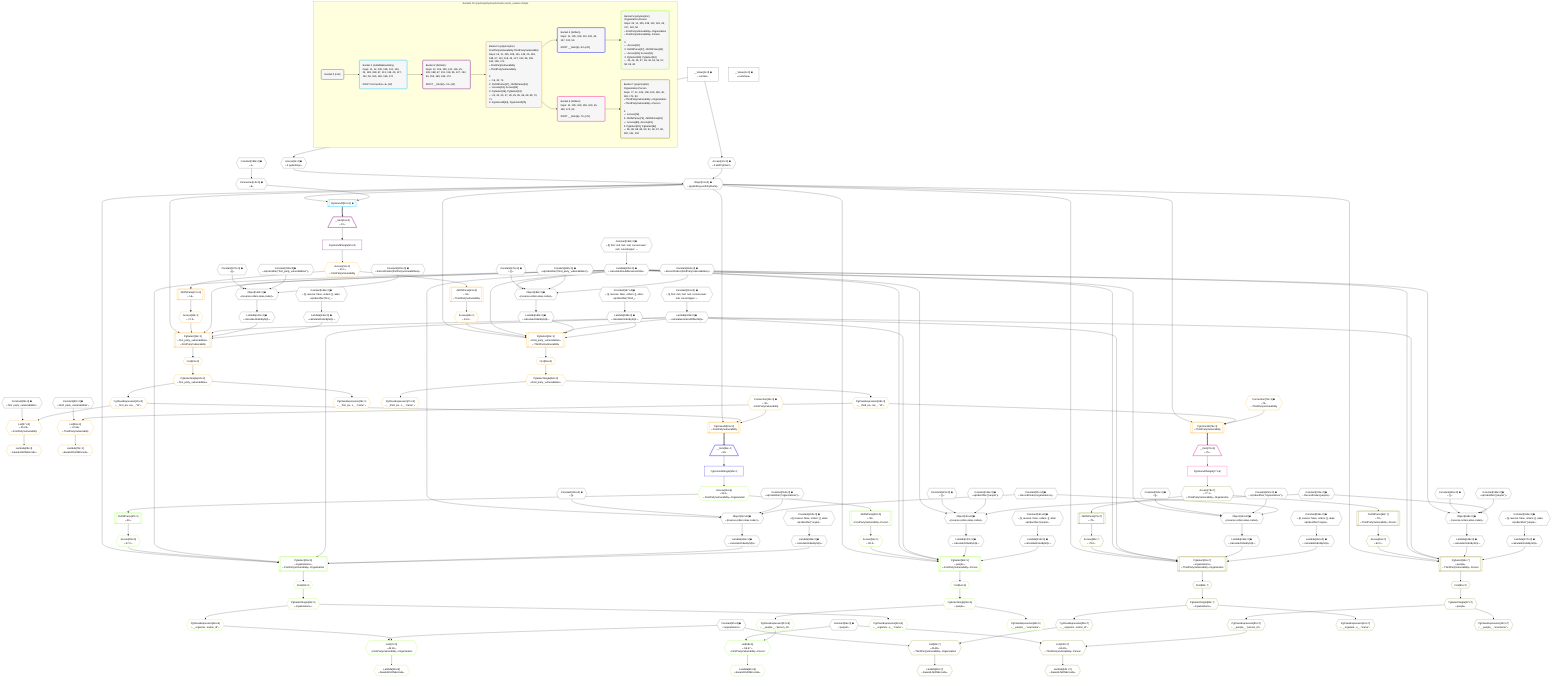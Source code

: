 %%{init: {'themeVariables': { 'fontSize': '12px'}}}%%
graph TD
    classDef path fill:#eee,stroke:#000,color:#000
    classDef plan fill:#fff,stroke-width:1px,color:#000
    classDef itemplan fill:#fff,stroke-width:2px,color:#000
    classDef unbatchedplan fill:#dff,stroke-width:1px,color:#000
    classDef sideeffectplan fill:#fcc,stroke-width:2px,color:#000
    classDef bucket fill:#f6f6f6,color:#000,stroke-width:2px,text-align:left


    %% plan dependencies
    Object112{{"Object[112∈0] ➊<br />ᐸ{reverse,orders,alias,codec}ᐳ"}}:::plan
    Lambda105{{"Lambda[105∈0] ➊<br />ᐸcalculateShouldReverseOrderᐳ"}}:::plan
    Constant109{{"Constant[109∈0] ➊<br />ᐸ[]ᐳ"}}:::plan
    Constant110{{"Constant[110∈0] ➊<br />ᐸsql.identifier(”organizations”)ᐳ"}}:::plan
    Constant111{{"Constant[111∈0] ➊<br />ᐸRecordCodec(organizations)ᐳ"}}:::plan
    Lambda105 & Constant109 & Constant110 & Constant111 --> Object112
    Object126{{"Object[126∈0] ➊<br />ᐸ{reverse,orders,alias,codec}ᐳ"}}:::plan
    Constant123{{"Constant[123∈0] ➊<br />ᐸ[]ᐳ"}}:::plan
    Constant124{{"Constant[124∈0] ➊<br />ᐸsql.identifier(”people”)ᐳ"}}:::plan
    Constant125{{"Constant[125∈0] ➊<br />ᐸRecordCodec(people)ᐳ"}}:::plan
    Lambda105 & Constant123 & Constant124 & Constant125 --> Object126
    Object140{{"Object[140∈0] ➊<br />ᐸ{reverse,orders,alias,codec}ᐳ"}}:::plan
    Constant137{{"Constant[137∈0] ➊<br />ᐸ[]ᐳ"}}:::plan
    Constant138{{"Constant[138∈0] ➊<br />ᐸsql.identifier(”first_party_vulnerabilities”)ᐳ"}}:::plan
    Constant139{{"Constant[139∈0] ➊<br />ᐸRecordCodec(firstPartyVulnerabilities)ᐳ"}}:::plan
    Lambda105 & Constant137 & Constant138 & Constant139 --> Object140
    Object154{{"Object[154∈0] ➊<br />ᐸ{reverse,orders,alias,codec}ᐳ"}}:::plan
    Constant151{{"Constant[151∈0] ➊<br />ᐸ[]ᐳ"}}:::plan
    Constant152{{"Constant[152∈0] ➊<br />ᐸsql.identifier(”organizations”)ᐳ"}}:::plan
    Lambda105 & Constant151 & Constant152 & Constant111 --> Object154
    Object168{{"Object[168∈0] ➊<br />ᐸ{reverse,orders,alias,codec}ᐳ"}}:::plan
    Constant165{{"Constant[165∈0] ➊<br />ᐸ[]ᐳ"}}:::plan
    Constant166{{"Constant[166∈0] ➊<br />ᐸsql.identifier(”people”)ᐳ"}}:::plan
    Lambda105 & Constant165 & Constant166 & Constant125 --> Object168
    Object182{{"Object[182∈0] ➊<br />ᐸ{reverse,orders,alias,codec}ᐳ"}}:::plan
    Constant179{{"Constant[179∈0] ➊<br />ᐸ[]ᐳ"}}:::plan
    Constant180{{"Constant[180∈0] ➊<br />ᐸsql.identifier(”third_party_vulnerabilities”)ᐳ"}}:::plan
    Constant181{{"Constant[181∈0] ➊<br />ᐸRecordCodec(thirdPartyVulnerabilities)ᐳ"}}:::plan
    Lambda105 & Constant179 & Constant180 & Constant181 --> Object182
    Object11{{"Object[11∈0] ➊<br />ᐸ{pgSettings,withPgClient}ᐳ"}}:::plan
    Access9{{"Access[9∈0] ➊<br />ᐸ2.pgSettingsᐳ"}}:::plan
    Access10{{"Access[10∈0] ➊<br />ᐸ2.withPgClientᐳ"}}:::plan
    Access9 & Access10 --> Object11
    __Value2["__Value[2∈0] ➊<br />ᐸcontextᐳ"]:::plan
    __Value2 --> Access9
    __Value2 --> Access10
    Connection12{{"Connection[12∈0] ➊<br />ᐸ8ᐳ"}}:::plan
    Constant189{{"Constant[189∈0] ➊<br />ᐸ2ᐳ"}}:::plan
    Constant189 --> Connection12
    Constant190{{"Constant[190∈0] ➊<br />ᐸ§{ first: null, last: null, cursorLower: null, cursorUpper: ᐳ"}}:::plan
    Constant190 --> Lambda105
    Lambda108{{"Lambda[108∈0] ➊<br />ᐸcalculateLimitAndOffsetSQLᐳ"}}:::plan
    Constant191{{"Constant[191∈0] ➊<br />ᐸ§{ first: null, last: null, cursorLower: null, cursorUpper: ᐳ"}}:::plan
    Constant191 --> Lambda108
    Lambda113{{"Lambda[113∈0] ➊<br />ᐸcalculateOrderBySQLᐳ"}}:::plan
    Object112 --> Lambda113
    Lambda118{{"Lambda[118∈0] ➊<br />ᐸcalculateOrderBySQLᐳ"}}:::plan
    Constant192{{"Constant[192∈0] ➊<br />ᐸ§{ reverse: false, orders: [], alias: sql.identifier(”organiᐳ"}}:::plan
    Constant192 --> Lambda118
    Lambda127{{"Lambda[127∈0] ➊<br />ᐸcalculateOrderBySQLᐳ"}}:::plan
    Object126 --> Lambda127
    Lambda132{{"Lambda[132∈0] ➊<br />ᐸcalculateOrderBySQLᐳ"}}:::plan
    Constant193{{"Constant[193∈0] ➊<br />ᐸ§{ reverse: false, orders: [], alias: sql.identifier(”peopleᐳ"}}:::plan
    Constant193 --> Lambda132
    Lambda141{{"Lambda[141∈0] ➊<br />ᐸcalculateOrderBySQLᐳ"}}:::plan
    Object140 --> Lambda141
    Lambda146{{"Lambda[146∈0] ➊<br />ᐸcalculateOrderBySQLᐳ"}}:::plan
    Constant194{{"Constant[194∈0] ➊<br />ᐸ§{ reverse: false, orders: [], alias: sql.identifier(”first_ᐳ"}}:::plan
    Constant194 --> Lambda146
    Lambda155{{"Lambda[155∈0] ➊<br />ᐸcalculateOrderBySQLᐳ"}}:::plan
    Object154 --> Lambda155
    Lambda160{{"Lambda[160∈0] ➊<br />ᐸcalculateOrderBySQLᐳ"}}:::plan
    Constant195{{"Constant[195∈0] ➊<br />ᐸ§{ reverse: false, orders: [], alias: sql.identifier(”organiᐳ"}}:::plan
    Constant195 --> Lambda160
    Lambda169{{"Lambda[169∈0] ➊<br />ᐸcalculateOrderBySQLᐳ"}}:::plan
    Object168 --> Lambda169
    Lambda174{{"Lambda[174∈0] ➊<br />ᐸcalculateOrderBySQLᐳ"}}:::plan
    Constant196{{"Constant[196∈0] ➊<br />ᐸ§{ reverse: false, orders: [], alias: sql.identifier(”peopleᐳ"}}:::plan
    Constant196 --> Lambda174
    Lambda183{{"Lambda[183∈0] ➊<br />ᐸcalculateOrderBySQLᐳ"}}:::plan
    Object182 --> Lambda183
    Lambda188{{"Lambda[188∈0] ➊<br />ᐸcalculateOrderBySQLᐳ"}}:::plan
    Constant197{{"Constant[197∈0] ➊<br />ᐸ§{ reverse: false, orders: [], alias: sql.identifier(”third_ᐳ"}}:::plan
    Constant197 --> Lambda188
    __Value4["__Value[4∈0] ➊<br />ᐸrootValueᐳ"]:::plan
    Constant25{{"Constant[25∈0] ➊<br />ᐸ'first_party_vulnerabilities'ᐳ"}}:::plan
    Constant45{{"Constant[45∈0] ➊<br />ᐸ'organizations'ᐳ"}}:::plan
    Constant56{{"Constant[56∈0] ➊<br />ᐸ'people'ᐳ"}}:::plan
    Constant67{{"Constant[67∈0] ➊<br />ᐸ'third_party_vulnerabilities'ᐳ"}}:::plan
    PgUnionAll13[["PgUnionAll[13∈1] ➊"]]:::plan
    Object11 & Connection12 --> PgUnionAll13
    __Item14[/"__Item[14∈2]<br />ᐸ13ᐳ"\]:::itemplan
    PgUnionAll13 ==> __Item14
    PgUnionAllSingle15["PgUnionAllSingle[15∈2]"]:::plan
    __Item14 --> PgUnionAllSingle15
    PgSelect19[["PgSelect[19∈3]<br />ᐸfirst_party_vulnerabilitiesᐳ<br />ᐳFirstPartyVulnerability"]]:::plan
    Access18{{"Access[18∈3]<br />ᐸ17.0ᐳ"}}:::plan
    Object11 & Access18 & Lambda105 & Lambda108 & Lambda141 & Lambda146 --> PgSelect19
    PgSelect63[["PgSelect[63∈3]<br />ᐸthird_party_vulnerabilitiesᐳ<br />ᐳThirdPartyVulnerability"]]:::plan
    Access62{{"Access[62∈3]<br />ᐸ61.0ᐳ"}}:::plan
    Object11 & Access62 & Lambda105 & Lambda108 & Lambda183 & Lambda188 --> PgSelect63
    PgUnionAll33[["PgUnionAll[33∈3]<br />ᐳFirstPartyVulnerability"]]:::plan
    PgClassExpression26{{"PgClassExpression[26∈3]<br />ᐸ__first_pa...ies__.”id”ᐳ"}}:::plan
    Connection32{{"Connection[32∈3] ➊<br />ᐸ30ᐳ<br />ᐳFirstPartyVulnerability"}}:::plan
    Object11 & PgClassExpression26 & Connection32 --> PgUnionAll33
    PgUnionAll75[["PgUnionAll[75∈3]<br />ᐳThirdPartyVulnerability"]]:::plan
    PgClassExpression68{{"PgClassExpression[68∈3]<br />ᐸ__third_pa...ies__.”id”ᐳ"}}:::plan
    Connection74{{"Connection[74∈3] ➊<br />ᐸ72ᐳ<br />ᐳThirdPartyVulnerability"}}:::plan
    Object11 & PgClassExpression68 & Connection74 --> PgUnionAll75
    List27{{"List[27∈3]<br />ᐸ25,26ᐳ<br />ᐳFirstPartyVulnerability"}}:::plan
    Constant25 & PgClassExpression26 --> List27
    List69{{"List[69∈3]<br />ᐸ67,68ᐳ<br />ᐳThirdPartyVulnerability"}}:::plan
    Constant67 & PgClassExpression68 --> List69
    Access16{{"Access[16∈3]<br />ᐸ15.1ᐳ<br />ᐳFirstPartyVulnerability"}}:::plan
    PgUnionAllSingle15 --> Access16
    JSONParse17[["JSONParse[17∈3]<br />ᐸ16ᐳ"]]:::plan
    Access16 --> JSONParse17
    JSONParse17 --> Access18
    First23{{"First[23∈3]"}}:::plan
    PgSelect19 --> First23
    PgSelectSingle24{{"PgSelectSingle[24∈3]<br />ᐸfirst_party_vulnerabilitiesᐳ"}}:::plan
    First23 --> PgSelectSingle24
    PgSelectSingle24 --> PgClassExpression26
    Lambda28{{"Lambda[28∈3]<br />ᐸbase64JSONEncodeᐳ"}}:::plan
    List27 --> Lambda28
    PgClassExpression29{{"PgClassExpression[29∈3]<br />ᐸ__first_pa...s__.”name”ᐳ"}}:::plan
    PgSelectSingle24 --> PgClassExpression29
    JSONParse61[["JSONParse[61∈3]<br />ᐸ16ᐳ<br />ᐳThirdPartyVulnerability"]]:::plan
    Access16 --> JSONParse61
    JSONParse61 --> Access62
    First65{{"First[65∈3]"}}:::plan
    PgSelect63 --> First65
    PgSelectSingle66{{"PgSelectSingle[66∈3]<br />ᐸthird_party_vulnerabilitiesᐳ"}}:::plan
    First65 --> PgSelectSingle66
    PgSelectSingle66 --> PgClassExpression68
    Lambda70{{"Lambda[70∈3]<br />ᐸbase64JSONEncodeᐳ"}}:::plan
    List69 --> Lambda70
    PgClassExpression71{{"PgClassExpression[71∈3]<br />ᐸ__third_pa...s__.”name”ᐳ"}}:::plan
    PgSelectSingle66 --> PgClassExpression71
    __Item34[/"__Item[34∈4]<br />ᐸ33ᐳ"\]:::itemplan
    PgUnionAll33 ==> __Item34
    PgUnionAllSingle35["PgUnionAllSingle[35∈4]"]:::plan
    __Item34 --> PgUnionAllSingle35
    PgSelect39[["PgSelect[39∈5]<br />ᐸorganizationsᐳ<br />ᐳFirstPartyVulnerabilityᐳOrganization"]]:::plan
    Access38{{"Access[38∈5]<br />ᐸ37.0ᐳ"}}:::plan
    Object11 & Access38 & Lambda105 & Lambda108 & Lambda113 & Lambda118 --> PgSelect39
    PgSelect52[["PgSelect[52∈5]<br />ᐸpeopleᐳ<br />ᐳFirstPartyVulnerabilityᐳPerson"]]:::plan
    Access51{{"Access[51∈5]<br />ᐸ50.0ᐳ"}}:::plan
    Object11 & Access51 & Lambda105 & Lambda108 & Lambda127 & Lambda132 --> PgSelect52
    List47{{"List[47∈5]<br />ᐸ45,46ᐳ<br />ᐳFirstPartyVulnerabilityᐳOrganization"}}:::plan
    PgClassExpression46{{"PgClassExpression[46∈5]<br />ᐸ__organiza...zation_id”ᐳ"}}:::plan
    Constant45 & PgClassExpression46 --> List47
    List58{{"List[58∈5]<br />ᐸ56,57ᐳ<br />ᐳFirstPartyVulnerabilityᐳPerson"}}:::plan
    PgClassExpression57{{"PgClassExpression[57∈5]<br />ᐸ__people__.”person_id”ᐳ"}}:::plan
    Constant56 & PgClassExpression57 --> List58
    Access36{{"Access[36∈5]<br />ᐸ35.1ᐳ<br />ᐳFirstPartyVulnerabilityᐳOrganization"}}:::plan
    PgUnionAllSingle35 --> Access36
    JSONParse37[["JSONParse[37∈5]<br />ᐸ36ᐳ"]]:::plan
    Access36 --> JSONParse37
    JSONParse37 --> Access38
    First43{{"First[43∈5]"}}:::plan
    PgSelect39 --> First43
    PgSelectSingle44{{"PgSelectSingle[44∈5]<br />ᐸorganizationsᐳ"}}:::plan
    First43 --> PgSelectSingle44
    PgSelectSingle44 --> PgClassExpression46
    Lambda48{{"Lambda[48∈5]<br />ᐸbase64JSONEncodeᐳ"}}:::plan
    List47 --> Lambda48
    PgClassExpression49{{"PgClassExpression[49∈5]<br />ᐸ__organiza...s__.”name”ᐳ"}}:::plan
    PgSelectSingle44 --> PgClassExpression49
    JSONParse50[["JSONParse[50∈5]<br />ᐸ36ᐳ<br />ᐳFirstPartyVulnerabilityᐳPerson"]]:::plan
    Access36 --> JSONParse50
    JSONParse50 --> Access51
    First54{{"First[54∈5]"}}:::plan
    PgSelect52 --> First54
    PgSelectSingle55{{"PgSelectSingle[55∈5]<br />ᐸpeopleᐳ"}}:::plan
    First54 --> PgSelectSingle55
    PgSelectSingle55 --> PgClassExpression57
    Lambda59{{"Lambda[59∈5]<br />ᐸbase64JSONEncodeᐳ"}}:::plan
    List58 --> Lambda59
    PgClassExpression60{{"PgClassExpression[60∈5]<br />ᐸ__people__.”username”ᐳ"}}:::plan
    PgSelectSingle55 --> PgClassExpression60
    __Item76[/"__Item[76∈6]<br />ᐸ75ᐳ"\]:::itemplan
    PgUnionAll75 ==> __Item76
    PgUnionAllSingle77["PgUnionAllSingle[77∈6]"]:::plan
    __Item76 --> PgUnionAllSingle77
    PgSelect81[["PgSelect[81∈7]<br />ᐸorganizationsᐳ<br />ᐳThirdPartyVulnerabilityᐳOrganization"]]:::plan
    Access80{{"Access[80∈7]<br />ᐸ79.0ᐳ"}}:::plan
    Object11 & Access80 & Lambda105 & Lambda108 & Lambda155 & Lambda160 --> PgSelect81
    PgSelect94[["PgSelect[94∈7]<br />ᐸpeopleᐳ<br />ᐳThirdPartyVulnerabilityᐳPerson"]]:::plan
    Access93{{"Access[93∈7]<br />ᐸ92.0ᐳ"}}:::plan
    Object11 & Access93 & Lambda105 & Lambda108 & Lambda169 & Lambda174 --> PgSelect94
    List89{{"List[89∈7]<br />ᐸ45,88ᐳ<br />ᐳThirdPartyVulnerabilityᐳOrganization"}}:::plan
    PgClassExpression88{{"PgClassExpression[88∈7]<br />ᐸ__organiza...zation_id”ᐳ"}}:::plan
    Constant45 & PgClassExpression88 --> List89
    List100{{"List[100∈7]<br />ᐸ56,99ᐳ<br />ᐳThirdPartyVulnerabilityᐳPerson"}}:::plan
    PgClassExpression99{{"PgClassExpression[99∈7]<br />ᐸ__people__.”person_id”ᐳ"}}:::plan
    Constant56 & PgClassExpression99 --> List100
    Access78{{"Access[78∈7]<br />ᐸ77.1ᐳ<br />ᐳThirdPartyVulnerabilityᐳOrganization"}}:::plan
    PgUnionAllSingle77 --> Access78
    JSONParse79[["JSONParse[79∈7]<br />ᐸ78ᐳ"]]:::plan
    Access78 --> JSONParse79
    JSONParse79 --> Access80
    First85{{"First[85∈7]"}}:::plan
    PgSelect81 --> First85
    PgSelectSingle86{{"PgSelectSingle[86∈7]<br />ᐸorganizationsᐳ"}}:::plan
    First85 --> PgSelectSingle86
    PgSelectSingle86 --> PgClassExpression88
    Lambda90{{"Lambda[90∈7]<br />ᐸbase64JSONEncodeᐳ"}}:::plan
    List89 --> Lambda90
    PgClassExpression91{{"PgClassExpression[91∈7]<br />ᐸ__organiza...s__.”name”ᐳ"}}:::plan
    PgSelectSingle86 --> PgClassExpression91
    JSONParse92[["JSONParse[92∈7]<br />ᐸ78ᐳ<br />ᐳThirdPartyVulnerabilityᐳPerson"]]:::plan
    Access78 --> JSONParse92
    JSONParse92 --> Access93
    First96{{"First[96∈7]"}}:::plan
    PgSelect94 --> First96
    PgSelectSingle97{{"PgSelectSingle[97∈7]<br />ᐸpeopleᐳ"}}:::plan
    First96 --> PgSelectSingle97
    PgSelectSingle97 --> PgClassExpression99
    Lambda101{{"Lambda[101∈7]<br />ᐸbase64JSONEncodeᐳ"}}:::plan
    List100 --> Lambda101
    PgClassExpression102{{"PgClassExpression[102∈7]<br />ᐸ__people__.”username”ᐳ"}}:::plan
    PgSelectSingle97 --> PgClassExpression102

    %% define steps

    subgraph "Buckets for queries/polymorphic/vulns.union_owners.simple"
    Bucket0("Bucket 0 (root)"):::bucket
    classDef bucket0 stroke:#696969
    class Bucket0,__Value2,__Value4,Access9,Access10,Object11,Connection12,Constant25,Constant45,Constant56,Constant67,Lambda105,Lambda108,Constant109,Constant110,Constant111,Object112,Lambda113,Lambda118,Constant123,Constant124,Constant125,Object126,Lambda127,Lambda132,Constant137,Constant138,Constant139,Object140,Lambda141,Lambda146,Constant151,Constant152,Object154,Lambda155,Lambda160,Constant165,Constant166,Object168,Lambda169,Lambda174,Constant179,Constant180,Constant181,Object182,Lambda183,Lambda188,Constant189,Constant190,Constant191,Constant192,Constant193,Constant194,Constant195,Constant196,Constant197 bucket0
    Bucket1("Bucket 1 (nullableBoundary)<br />Deps: 11, 12, 105, 108, 141, 146, 25, 183, 188, 67, 113, 118, 45, 127, 132, 56, 155, 160, 169, 174<br /><br />ROOT Connectionᐸ8ᐳ[12]"):::bucket
    classDef bucket1 stroke:#00bfff
    class Bucket1,PgUnionAll13 bucket1
    Bucket2("Bucket 2 (listItem)<br />Deps: 11, 105, 108, 141, 146, 25, 183, 188, 67, 113, 118, 45, 127, 132, 56, 155, 160, 169, 174<br /><br />ROOT __Item{2}ᐸ13ᐳ[14]"):::bucket
    classDef bucket2 stroke:#7f007f
    class Bucket2,__Item14,PgUnionAllSingle15 bucket2
    Bucket3("Bucket 3 (polymorphic)<br />FirstPartyVulnerability,ThirdPartyVulnerability<br />Deps: 15, 11, 105, 108, 141, 146, 25, 183, 188, 67, 113, 118, 45, 127, 132, 56, 155, 160, 169, 174<br />ᐳFirstPartyVulnerability<br />ᐳThirdPartyVulnerability<br /><br />1: <br />ᐳ: 16, 32, 74<br />2: JSONParse[17], JSONParse[61]<br />ᐳ: Access[18], Access[62]<br />3: PgSelect[19], PgSelect[63]<br />ᐳ: 23, 24, 26, 27, 28, 29, 65, 66, 68, 69, 70, 71<br />4: PgUnionAll[33], PgUnionAll[75]"):::bucket
    classDef bucket3 stroke:#ffa500
    class Bucket3,Access16,JSONParse17,Access18,PgSelect19,First23,PgSelectSingle24,PgClassExpression26,List27,Lambda28,PgClassExpression29,Connection32,PgUnionAll33,JSONParse61,Access62,PgSelect63,First65,PgSelectSingle66,PgClassExpression68,List69,Lambda70,PgClassExpression71,Connection74,PgUnionAll75 bucket3
    Bucket4("Bucket 4 (listItem)<br />Deps: 11, 105, 108, 113, 118, 45, 127, 132, 56<br /><br />ROOT __Item{4}ᐸ33ᐳ[34]"):::bucket
    classDef bucket4 stroke:#0000ff
    class Bucket4,__Item34,PgUnionAllSingle35 bucket4
    Bucket5("Bucket 5 (polymorphic)<br />Organization,Person<br />Deps: 35, 11, 105, 108, 113, 118, 45, 127, 132, 56<br />ᐳFirstPartyVulnerabilityᐳOrganization<br />ᐳFirstPartyVulnerabilityᐳPerson<br /><br />1: <br />ᐳ: Access[36]<br />2: JSONParse[37], JSONParse[50]<br />ᐳ: Access[38], Access[51]<br />3: PgSelect[39], PgSelect[52]<br />ᐳ: 43, 44, 46, 47, 48, 49, 54, 55, 57, 58, 59, 60"):::bucket
    classDef bucket5 stroke:#7fff00
    class Bucket5,Access36,JSONParse37,Access38,PgSelect39,First43,PgSelectSingle44,PgClassExpression46,List47,Lambda48,PgClassExpression49,JSONParse50,Access51,PgSelect52,First54,PgSelectSingle55,PgClassExpression57,List58,Lambda59,PgClassExpression60 bucket5
    Bucket6("Bucket 6 (listItem)<br />Deps: 11, 105, 108, 155, 160, 45, 169, 174, 56<br /><br />ROOT __Item{6}ᐸ75ᐳ[76]"):::bucket
    classDef bucket6 stroke:#ff1493
    class Bucket6,__Item76,PgUnionAllSingle77 bucket6
    Bucket7("Bucket 7 (polymorphic)<br />Organization,Person<br />Deps: 77, 11, 105, 108, 155, 160, 45, 169, 174, 56<br />ᐳThirdPartyVulnerabilityᐳOrganization<br />ᐳThirdPartyVulnerabilityᐳPerson<br /><br />1: <br />ᐳ: Access[78]<br />2: JSONParse[79], JSONParse[92]<br />ᐳ: Access[80], Access[93]<br />3: PgSelect[81], PgSelect[94]<br />ᐳ: 85, 86, 88, 89, 90, 91, 96, 97, 99, 100, 101, 102"):::bucket
    classDef bucket7 stroke:#808000
    class Bucket7,Access78,JSONParse79,Access80,PgSelect81,First85,PgSelectSingle86,PgClassExpression88,List89,Lambda90,PgClassExpression91,JSONParse92,Access93,PgSelect94,First96,PgSelectSingle97,PgClassExpression99,List100,Lambda101,PgClassExpression102 bucket7
    Bucket0 --> Bucket1
    Bucket1 --> Bucket2
    Bucket2 --> Bucket3
    Bucket3 --> Bucket4 & Bucket6
    Bucket4 --> Bucket5
    Bucket6 --> Bucket7
    end